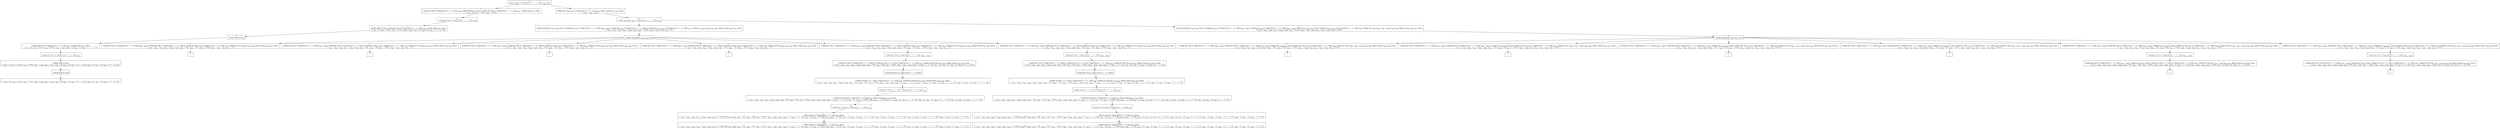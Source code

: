 digraph {
    graph [rankdir=TB
          ,bgcolor=transparent];
    node [shape=box
         ,fillcolor=white
         ,style=filled];
    0 [label=<O <BR/> Memo check (C Triple [[] [] 0 : 1 : 2 : [3]]) v<SUB>790</SUB> Trueo>];
    1 [label=<C <BR/> Unfold get One (C Triple [[] [] 0 : 1 : 2 : [3]]) v<SUB>820</SUB>, Unfold isNil v<SUB>820</SUB> Trueo, Unfold get Two (C Triple [[] [] 0 : 1 : 2 : [3]]) v<SUB>821</SUB>, Unfold isNil v<SUB>821</SUB> Trueo <BR/>  [ v<SUB>790</SUB> &rarr; [], v<SUB>818</SUB> &rarr; Trueo, v<SUB>819</SUB> &rarr; Trueo ] >];
    2 [label=<C <BR/> Unfold one_step v<SUB>822</SUB> (C Triple [[] [] 0 : 1 : 2 : [3]]) v<SUB>824</SUB>, Memo check v<SUB>824</SUB> v<SUB>823</SUB> Trueo <BR/>  [ v<SUB>790</SUB> &rarr; v<SUB>822</SUB> : v<SUB>823</SUB> ] >];
    3 [label=<O <BR/> Unfold get One (C Triple [[] [] 0 : 1 : 2 : [3]]) v<SUB>820</SUB>>];
    4 [label=<C <BR/> Unfold isNil [] Trueo, Unfold get Two (C Triple [[] [] 0 : 1 : 2 : [3]]) v<SUB>821</SUB>, Unfold isNil v<SUB>821</SUB> Trueo <BR/>  [ v<SUB>790</SUB> &rarr; [], v<SUB>818</SUB> &rarr; Trueo, v<SUB>819</SUB> &rarr; Trueo, v<SUB>820</SUB> &rarr; v<SUB>825</SUB>, v<SUB>825</SUB> &rarr; [], v<SUB>826</SUB> &rarr; [], v<SUB>827</SUB> &rarr; 0 : 1 : 2 : [3] ] >];
    5 [label=<O <BR/> Unfold isNil [] Trueo>];
    6 [label=<C <BR/> Unfold get Two (C Triple [[] [] 0 : 1 : 2 : [3]]) v<SUB>821</SUB>, Unfold isNil v<SUB>821</SUB> Trueo <BR/>  [ v<SUB>790</SUB> &rarr; [], v<SUB>818</SUB> &rarr; Trueo, v<SUB>819</SUB> &rarr; Trueo, v<SUB>820</SUB> &rarr; v<SUB>825</SUB>, v<SUB>825</SUB> &rarr; [], v<SUB>826</SUB> &rarr; [], v<SUB>827</SUB> &rarr; 0 : 1 : 2 : [3] ] >];
    7 [label=<O <BR/> Unfold get Two (C Triple [[] [] 0 : 1 : 2 : [3]]) v<SUB>821</SUB>>];
    8 [label=<C <BR/> Unfold isNil [] Trueo <BR/>  [ v<SUB>790</SUB> &rarr; [], v<SUB>818</SUB> &rarr; Trueo, v<SUB>819</SUB> &rarr; Trueo, v<SUB>820</SUB> &rarr; v<SUB>825</SUB>, v<SUB>821</SUB> &rarr; v<SUB>831</SUB>, v<SUB>825</SUB> &rarr; [], v<SUB>826</SUB> &rarr; [], v<SUB>827</SUB> &rarr; 0 : 1 : 2 : [3], v<SUB>830</SUB> &rarr; [], v<SUB>831</SUB> &rarr; [], v<SUB>832</SUB> &rarr; 0 : 1 : 2 : [3] ] >];
    9 [label=<O <BR/> Unfold isNil [] Trueo>];
    10 [label=<S <BR/>  [ v<SUB>790</SUB> &rarr; [], v<SUB>818</SUB> &rarr; Trueo, v<SUB>819</SUB> &rarr; Trueo, v<SUB>820</SUB> &rarr; v<SUB>825</SUB>, v<SUB>821</SUB> &rarr; v<SUB>831</SUB>, v<SUB>825</SUB> &rarr; [], v<SUB>826</SUB> &rarr; [], v<SUB>827</SUB> &rarr; 0 : 1 : 2 : [3], v<SUB>830</SUB> &rarr; [], v<SUB>831</SUB> &rarr; [], v<SUB>832</SUB> &rarr; 0 : 1 : 2 : [3] ] >];
    11 [label=<O <BR/> Unfold one_step v<SUB>822</SUB> (C Triple [[] [] 0 : 1 : 2 : [3]]) v<SUB>824</SUB>>];
    12 [label=<C <BR/> Unfold notEqStick v<SUB>825</SUB> v<SUB>826</SUB> Trueo, Unfold get v<SUB>825</SUB> (C Triple [[] [] 0 : 1 : 2 : [3]]) (v<SUB>829</SUB> : v<SUB>830</SUB>), Unfold get v<SUB>826</SUB> (C Triple [[] [] 0 : 1 : 2 : [3]]) [], Unfold set v<SUB>825</SUB> v<SUB>830</SUB> (C Triple [[] [] 0 : 1 : 2 : [3]]) v<SUB>832</SUB>, Unfold set v<SUB>826</SUB> [v<SUB>829</SUB>] v<SUB>832</SUB> v<SUB>824</SUB>, Memo check v<SUB>824</SUB> v<SUB>823</SUB> Trueo <BR/>  [ v<SUB>790</SUB> &rarr; v<SUB>822</SUB> : v<SUB>823</SUB>, v<SUB>822</SUB> &rarr; (v<SUB>825</SUB>, v<SUB>826</SUB>), v<SUB>827</SUB> &rarr; Trueo, v<SUB>828</SUB> &rarr; v<SUB>829</SUB> : v<SUB>830</SUB>, v<SUB>831</SUB> &rarr; [] ] >];
    13 [label=<C <BR/> Unfold notEqStick v<SUB>825</SUB> v<SUB>826</SUB> Trueo, Unfold get v<SUB>825</SUB> (C Triple [[] [] 0 : 1 : 2 : [3]]) (v<SUB>829</SUB> : v<SUB>830</SUB>), Unfold get v<SUB>826</SUB> (C Triple [[] [] 0 : 1 : 2 : [3]]) (v<SUB>833</SUB> : v<SUB>834</SUB>), Unfold less v<SUB>829</SUB> v<SUB>833</SUB> Trueo, Unfold set v<SUB>825</SUB> v<SUB>830</SUB> (C Triple [[] [] 0 : 1 : 2 : [3]]) v<SUB>836</SUB>, Unfold set v<SUB>826</SUB> (v<SUB>829</SUB> : v<SUB>833</SUB> : v<SUB>834</SUB>) v<SUB>836</SUB> v<SUB>824</SUB>, Memo check v<SUB>824</SUB> v<SUB>823</SUB> Trueo <BR/>  [ v<SUB>790</SUB> &rarr; v<SUB>822</SUB> : v<SUB>823</SUB>, v<SUB>822</SUB> &rarr; (v<SUB>825</SUB>, v<SUB>826</SUB>), v<SUB>827</SUB> &rarr; Trueo, v<SUB>828</SUB> &rarr; v<SUB>829</SUB> : v<SUB>830</SUB>, v<SUB>831</SUB> &rarr; v<SUB>833</SUB> : v<SUB>834</SUB>, v<SUB>835</SUB> &rarr; Trueo ] >];
    14 [label=<O <BR/> Unfold notEqStick v<SUB>825</SUB> v<SUB>826</SUB> Trueo>];
    15 [label=<C <BR/> Unfold get One (C Triple [[] [] 0 : 1 : 2 : [3]]) (v<SUB>829</SUB> : v<SUB>830</SUB>), Unfold get Two (C Triple [[] [] 0 : 1 : 2 : [3]]) [], Unfold set One v<SUB>830</SUB> (C Triple [[] [] 0 : 1 : 2 : [3]]) v<SUB>832</SUB>, Unfold set Two [v<SUB>829</SUB>] v<SUB>832</SUB> v<SUB>824</SUB>, Memo check v<SUB>824</SUB> v<SUB>823</SUB> Trueo <BR/>  [ v<SUB>790</SUB> &rarr; v<SUB>822</SUB> : v<SUB>823</SUB>, v<SUB>822</SUB> &rarr; (v<SUB>825</SUB>, v<SUB>826</SUB>), v<SUB>825</SUB> &rarr; One, v<SUB>826</SUB> &rarr; Two, v<SUB>827</SUB> &rarr; Trueo, v<SUB>828</SUB> &rarr; v<SUB>829</SUB> : v<SUB>830</SUB>, v<SUB>831</SUB> &rarr; [] ] >];
    16 [label=<C <BR/> Unfold get One (C Triple [[] [] 0 : 1 : 2 : [3]]) (v<SUB>829</SUB> : v<SUB>830</SUB>), Unfold get Thr (C Triple [[] [] 0 : 1 : 2 : [3]]) [], Unfold set One v<SUB>830</SUB> (C Triple [[] [] 0 : 1 : 2 : [3]]) v<SUB>832</SUB>, Unfold set Thr [v<SUB>829</SUB>] v<SUB>832</SUB> v<SUB>824</SUB>, Memo check v<SUB>824</SUB> v<SUB>823</SUB> Trueo <BR/>  [ v<SUB>790</SUB> &rarr; v<SUB>822</SUB> : v<SUB>823</SUB>, v<SUB>822</SUB> &rarr; (v<SUB>825</SUB>, v<SUB>826</SUB>), v<SUB>825</SUB> &rarr; One, v<SUB>826</SUB> &rarr; Thr, v<SUB>827</SUB> &rarr; Trueo, v<SUB>828</SUB> &rarr; v<SUB>829</SUB> : v<SUB>830</SUB>, v<SUB>831</SUB> &rarr; [] ] >];
    17 [label=<C <BR/> Unfold get Two (C Triple [[] [] 0 : 1 : 2 : [3]]) (v<SUB>829</SUB> : v<SUB>830</SUB>), Unfold get One (C Triple [[] [] 0 : 1 : 2 : [3]]) [], Unfold set Two v<SUB>830</SUB> (C Triple [[] [] 0 : 1 : 2 : [3]]) v<SUB>832</SUB>, Unfold set One [v<SUB>829</SUB>] v<SUB>832</SUB> v<SUB>824</SUB>, Memo check v<SUB>824</SUB> v<SUB>823</SUB> Trueo <BR/>  [ v<SUB>790</SUB> &rarr; v<SUB>822</SUB> : v<SUB>823</SUB>, v<SUB>822</SUB> &rarr; (v<SUB>825</SUB>, v<SUB>826</SUB>), v<SUB>825</SUB> &rarr; Two, v<SUB>826</SUB> &rarr; One, v<SUB>827</SUB> &rarr; Trueo, v<SUB>828</SUB> &rarr; v<SUB>829</SUB> : v<SUB>830</SUB>, v<SUB>831</SUB> &rarr; [] ] >];
    18 [label=<C <BR/> Unfold get Two (C Triple [[] [] 0 : 1 : 2 : [3]]) (v<SUB>829</SUB> : v<SUB>830</SUB>), Unfold get Thr (C Triple [[] [] 0 : 1 : 2 : [3]]) [], Unfold set Two v<SUB>830</SUB> (C Triple [[] [] 0 : 1 : 2 : [3]]) v<SUB>832</SUB>, Unfold set Thr [v<SUB>829</SUB>] v<SUB>832</SUB> v<SUB>824</SUB>, Memo check v<SUB>824</SUB> v<SUB>823</SUB> Trueo <BR/>  [ v<SUB>790</SUB> &rarr; v<SUB>822</SUB> : v<SUB>823</SUB>, v<SUB>822</SUB> &rarr; (v<SUB>825</SUB>, v<SUB>826</SUB>), v<SUB>825</SUB> &rarr; Two, v<SUB>826</SUB> &rarr; Thr, v<SUB>827</SUB> &rarr; Trueo, v<SUB>828</SUB> &rarr; v<SUB>829</SUB> : v<SUB>830</SUB>, v<SUB>831</SUB> &rarr; [] ] >];
    19 [label=<C <BR/> Unfold get Thr (C Triple [[] [] 0 : 1 : 2 : [3]]) (v<SUB>829</SUB> : v<SUB>830</SUB>), Unfold get One (C Triple [[] [] 0 : 1 : 2 : [3]]) [], Unfold set Thr v<SUB>830</SUB> (C Triple [[] [] 0 : 1 : 2 : [3]]) v<SUB>832</SUB>, Unfold set One [v<SUB>829</SUB>] v<SUB>832</SUB> v<SUB>824</SUB>, Memo check v<SUB>824</SUB> v<SUB>823</SUB> Trueo <BR/>  [ v<SUB>790</SUB> &rarr; v<SUB>822</SUB> : v<SUB>823</SUB>, v<SUB>822</SUB> &rarr; (v<SUB>825</SUB>, v<SUB>826</SUB>), v<SUB>825</SUB> &rarr; Thr, v<SUB>826</SUB> &rarr; One, v<SUB>827</SUB> &rarr; Trueo, v<SUB>828</SUB> &rarr; v<SUB>829</SUB> : v<SUB>830</SUB>, v<SUB>831</SUB> &rarr; [] ] >];
    20 [label=<C <BR/> Unfold get Thr (C Triple [[] [] 0 : 1 : 2 : [3]]) (v<SUB>829</SUB> : v<SUB>830</SUB>), Unfold get Two (C Triple [[] [] 0 : 1 : 2 : [3]]) [], Unfold set Thr v<SUB>830</SUB> (C Triple [[] [] 0 : 1 : 2 : [3]]) v<SUB>832</SUB>, Unfold set Two [v<SUB>829</SUB>] v<SUB>832</SUB> v<SUB>824</SUB>, Memo check v<SUB>824</SUB> v<SUB>823</SUB> Trueo <BR/>  [ v<SUB>790</SUB> &rarr; v<SUB>822</SUB> : v<SUB>823</SUB>, v<SUB>822</SUB> &rarr; (v<SUB>825</SUB>, v<SUB>826</SUB>), v<SUB>825</SUB> &rarr; Thr, v<SUB>826</SUB> &rarr; Two, v<SUB>827</SUB> &rarr; Trueo, v<SUB>828</SUB> &rarr; v<SUB>829</SUB> : v<SUB>830</SUB>, v<SUB>831</SUB> &rarr; [] ] >];
    21 [label=<_|_>];
    22 [label=<_|_>];
    23 [label=<_|_>];
    24 [label=<_|_>];
    25 [label=<O <BR/> Unfold get Thr (C Triple [[] [] 0 : 1 : 2 : [3]]) (v<SUB>829</SUB> : v<SUB>830</SUB>)>];
    26 [label=<C <BR/> Unfold get One (C Triple [[] [] 0 : 1 : 2 : [3]]) [], Unfold set Thr (1 : 2 : [3]) (C Triple [[] [] 0 : 1 : 2 : [3]]) v<SUB>832</SUB>, Unfold set One [0] v<SUB>832</SUB> v<SUB>824</SUB>, Memo check v<SUB>824</SUB> v<SUB>823</SUB> Trueo <BR/>  [ v<SUB>790</SUB> &rarr; v<SUB>822</SUB> : v<SUB>823</SUB>, v<SUB>822</SUB> &rarr; (v<SUB>825</SUB>, v<SUB>826</SUB>), v<SUB>825</SUB> &rarr; Thr, v<SUB>826</SUB> &rarr; One, v<SUB>827</SUB> &rarr; Trueo, v<SUB>828</SUB> &rarr; v<SUB>829</SUB> : v<SUB>830</SUB>, v<SUB>829</SUB> &rarr; 0, v<SUB>830</SUB> &rarr; 1 : 2 : [3], v<SUB>831</SUB> &rarr; [], v<SUB>837</SUB> &rarr; [], v<SUB>838</SUB> &rarr; [], v<SUB>839</SUB> &rarr; 0 : 1 : 2 : [3] ] >];
    27 [label=<O <BR/> Unfold get One (C Triple [[] [] 0 : 1 : 2 : [3]]) []>];
    28 [label=<C <BR/> Unfold set Thr (1 : 2 : [3]) (C Triple [[] [] 0 : 1 : 2 : [3]]) v<SUB>832</SUB>, Unfold set One [0] v<SUB>832</SUB> v<SUB>824</SUB>, Memo check v<SUB>824</SUB> v<SUB>823</SUB> Trueo <BR/>  [ v<SUB>790</SUB> &rarr; v<SUB>822</SUB> : v<SUB>823</SUB>, v<SUB>822</SUB> &rarr; (v<SUB>825</SUB>, v<SUB>826</SUB>), v<SUB>825</SUB> &rarr; Thr, v<SUB>826</SUB> &rarr; One, v<SUB>827</SUB> &rarr; Trueo, v<SUB>828</SUB> &rarr; v<SUB>829</SUB> : v<SUB>830</SUB>, v<SUB>829</SUB> &rarr; 0, v<SUB>830</SUB> &rarr; 1 : 2 : [3], v<SUB>831</SUB> &rarr; [], v<SUB>837</SUB> &rarr; [], v<SUB>838</SUB> &rarr; [], v<SUB>839</SUB> &rarr; 0 : 1 : 2 : [3], v<SUB>840</SUB> &rarr; [], v<SUB>841</SUB> &rarr; [], v<SUB>842</SUB> &rarr; 0 : 1 : 2 : [3] ] >];
    29 [label=<O <BR/> Unfold set Thr (1 : 2 : [3]) (C Triple [[] [] 0 : 1 : 2 : [3]]) v<SUB>832</SUB>>];
    30 [label=<C <BR/> Unfold set One [0] (C Triple [[] [] 1 : 2 : [3]]) v<SUB>824</SUB>, Memo check v<SUB>824</SUB> v<SUB>823</SUB> Trueo <BR/>  [ v<SUB>790</SUB> &rarr; v<SUB>822</SUB> : v<SUB>823</SUB>, v<SUB>822</SUB> &rarr; (v<SUB>825</SUB>, v<SUB>826</SUB>), v<SUB>825</SUB> &rarr; Thr, v<SUB>826</SUB> &rarr; One, v<SUB>827</SUB> &rarr; Trueo, v<SUB>828</SUB> &rarr; v<SUB>829</SUB> : v<SUB>830</SUB>, v<SUB>829</SUB> &rarr; 0, v<SUB>830</SUB> &rarr; 1 : 2 : [3], v<SUB>831</SUB> &rarr; [], v<SUB>832</SUB> &rarr; C Triple [v<SUB>843</SUB> v<SUB>844</SUB> 1 : 2 : [3]], v<SUB>837</SUB> &rarr; [], v<SUB>838</SUB> &rarr; [], v<SUB>839</SUB> &rarr; 0 : 1 : 2 : [3], v<SUB>840</SUB> &rarr; [], v<SUB>841</SUB> &rarr; [], v<SUB>842</SUB> &rarr; 0 : 1 : 2 : [3], v<SUB>843</SUB> &rarr; [], v<SUB>844</SUB> &rarr; [], v<SUB>845</SUB> &rarr; 0 : 1 : 2 : [3] ] >];
    31 [label=<O <BR/> Unfold set One [0] (C Triple [[] [] 1 : 2 : [3]]) v<SUB>824</SUB>>];
    32 [label=<C <BR/> Memo check (C Triple [[0] [] 1 : 2 : [3]]) v<SUB>823</SUB> Trueo <BR/>  [ v<SUB>790</SUB> &rarr; v<SUB>822</SUB> : v<SUB>823</SUB>, v<SUB>822</SUB> &rarr; (v<SUB>825</SUB>, v<SUB>826</SUB>), v<SUB>824</SUB> &rarr; C Triple [[0] v<SUB>847</SUB> v<SUB>848</SUB>], v<SUB>825</SUB> &rarr; Thr, v<SUB>826</SUB> &rarr; One, v<SUB>827</SUB> &rarr; Trueo, v<SUB>828</SUB> &rarr; v<SUB>829</SUB> : v<SUB>830</SUB>, v<SUB>829</SUB> &rarr; 0, v<SUB>830</SUB> &rarr; 1 : 2 : [3], v<SUB>831</SUB> &rarr; [], v<SUB>832</SUB> &rarr; C Triple [v<SUB>843</SUB> v<SUB>844</SUB> 1 : 2 : [3]], v<SUB>837</SUB> &rarr; [], v<SUB>838</SUB> &rarr; [], v<SUB>839</SUB> &rarr; 0 : 1 : 2 : [3], v<SUB>840</SUB> &rarr; [], v<SUB>841</SUB> &rarr; [], v<SUB>842</SUB> &rarr; 0 : 1 : 2 : [3], v<SUB>843</SUB> &rarr; [], v<SUB>844</SUB> &rarr; [], v<SUB>845</SUB> &rarr; 0 : 1 : 2 : [3], v<SUB>846</SUB> &rarr; [], v<SUB>847</SUB> &rarr; [], v<SUB>848</SUB> &rarr; 1 : 2 : [3] ] >];
    33 [label=<Leaf <BR/> Memo check (C Triple [[0] [] 1 : 2 : [3]]) v<SUB>823</SUB> Trueo <BR/>  [ v<SUB>790</SUB> &rarr; v<SUB>822</SUB> : v<SUB>823</SUB>, v<SUB>822</SUB> &rarr; (v<SUB>825</SUB>, v<SUB>826</SUB>), v<SUB>824</SUB> &rarr; C Triple [[0] v<SUB>847</SUB> v<SUB>848</SUB>], v<SUB>825</SUB> &rarr; Thr, v<SUB>826</SUB> &rarr; One, v<SUB>827</SUB> &rarr; Trueo, v<SUB>828</SUB> &rarr; v<SUB>829</SUB> : v<SUB>830</SUB>, v<SUB>829</SUB> &rarr; 0, v<SUB>830</SUB> &rarr; 1 : 2 : [3], v<SUB>831</SUB> &rarr; [], v<SUB>832</SUB> &rarr; C Triple [v<SUB>843</SUB> v<SUB>844</SUB> 1 : 2 : [3]], v<SUB>837</SUB> &rarr; [], v<SUB>838</SUB> &rarr; [], v<SUB>839</SUB> &rarr; 0 : 1 : 2 : [3], v<SUB>840</SUB> &rarr; [], v<SUB>841</SUB> &rarr; [], v<SUB>842</SUB> &rarr; 0 : 1 : 2 : [3], v<SUB>843</SUB> &rarr; [], v<SUB>844</SUB> &rarr; [], v<SUB>845</SUB> &rarr; 0 : 1 : 2 : [3], v<SUB>846</SUB> &rarr; [], v<SUB>847</SUB> &rarr; [], v<SUB>848</SUB> &rarr; 1 : 2 : [3] ] >];
    34 [label=<O <BR/> Unfold get Thr (C Triple [[] [] 0 : 1 : 2 : [3]]) (v<SUB>829</SUB> : v<SUB>830</SUB>)>];
    35 [label=<C <BR/> Unfold get Two (C Triple [[] [] 0 : 1 : 2 : [3]]) [], Unfold set Thr (1 : 2 : [3]) (C Triple [[] [] 0 : 1 : 2 : [3]]) v<SUB>832</SUB>, Unfold set Two [0] v<SUB>832</SUB> v<SUB>824</SUB>, Memo check v<SUB>824</SUB> v<SUB>823</SUB> Trueo <BR/>  [ v<SUB>790</SUB> &rarr; v<SUB>822</SUB> : v<SUB>823</SUB>, v<SUB>822</SUB> &rarr; (v<SUB>825</SUB>, v<SUB>826</SUB>), v<SUB>825</SUB> &rarr; Thr, v<SUB>826</SUB> &rarr; Two, v<SUB>827</SUB> &rarr; Trueo, v<SUB>828</SUB> &rarr; v<SUB>829</SUB> : v<SUB>830</SUB>, v<SUB>829</SUB> &rarr; 0, v<SUB>830</SUB> &rarr; 1 : 2 : [3], v<SUB>831</SUB> &rarr; [], v<SUB>837</SUB> &rarr; [], v<SUB>838</SUB> &rarr; [], v<SUB>839</SUB> &rarr; 0 : 1 : 2 : [3] ] >];
    36 [label=<O <BR/> Unfold get Two (C Triple [[] [] 0 : 1 : 2 : [3]]) []>];
    37 [label=<C <BR/> Unfold set Thr (1 : 2 : [3]) (C Triple [[] [] 0 : 1 : 2 : [3]]) v<SUB>832</SUB>, Unfold set Two [0] v<SUB>832</SUB> v<SUB>824</SUB>, Memo check v<SUB>824</SUB> v<SUB>823</SUB> Trueo <BR/>  [ v<SUB>790</SUB> &rarr; v<SUB>822</SUB> : v<SUB>823</SUB>, v<SUB>822</SUB> &rarr; (v<SUB>825</SUB>, v<SUB>826</SUB>), v<SUB>825</SUB> &rarr; Thr, v<SUB>826</SUB> &rarr; Two, v<SUB>827</SUB> &rarr; Trueo, v<SUB>828</SUB> &rarr; v<SUB>829</SUB> : v<SUB>830</SUB>, v<SUB>829</SUB> &rarr; 0, v<SUB>830</SUB> &rarr; 1 : 2 : [3], v<SUB>831</SUB> &rarr; [], v<SUB>837</SUB> &rarr; [], v<SUB>838</SUB> &rarr; [], v<SUB>839</SUB> &rarr; 0 : 1 : 2 : [3], v<SUB>840</SUB> &rarr; [], v<SUB>841</SUB> &rarr; [], v<SUB>842</SUB> &rarr; 0 : 1 : 2 : [3] ] >];
    38 [label=<O <BR/> Unfold set Thr (1 : 2 : [3]) (C Triple [[] [] 0 : 1 : 2 : [3]]) v<SUB>832</SUB>>];
    39 [label=<C <BR/> Unfold set Two [0] (C Triple [[] [] 1 : 2 : [3]]) v<SUB>824</SUB>, Memo check v<SUB>824</SUB> v<SUB>823</SUB> Trueo <BR/>  [ v<SUB>790</SUB> &rarr; v<SUB>822</SUB> : v<SUB>823</SUB>, v<SUB>822</SUB> &rarr; (v<SUB>825</SUB>, v<SUB>826</SUB>), v<SUB>825</SUB> &rarr; Thr, v<SUB>826</SUB> &rarr; Two, v<SUB>827</SUB> &rarr; Trueo, v<SUB>828</SUB> &rarr; v<SUB>829</SUB> : v<SUB>830</SUB>, v<SUB>829</SUB> &rarr; 0, v<SUB>830</SUB> &rarr; 1 : 2 : [3], v<SUB>831</SUB> &rarr; [], v<SUB>832</SUB> &rarr; C Triple [v<SUB>843</SUB> v<SUB>844</SUB> 1 : 2 : [3]], v<SUB>837</SUB> &rarr; [], v<SUB>838</SUB> &rarr; [], v<SUB>839</SUB> &rarr; 0 : 1 : 2 : [3], v<SUB>840</SUB> &rarr; [], v<SUB>841</SUB> &rarr; [], v<SUB>842</SUB> &rarr; 0 : 1 : 2 : [3], v<SUB>843</SUB> &rarr; [], v<SUB>844</SUB> &rarr; [], v<SUB>845</SUB> &rarr; 0 : 1 : 2 : [3] ] >];
    40 [label=<O <BR/> Unfold set Two [0] (C Triple [[] [] 1 : 2 : [3]]) v<SUB>824</SUB>>];
    41 [label=<C <BR/> Memo check (C Triple [[] [0] 1 : 2 : [3]]) v<SUB>823</SUB> Trueo <BR/>  [ v<SUB>790</SUB> &rarr; v<SUB>822</SUB> : v<SUB>823</SUB>, v<SUB>822</SUB> &rarr; (v<SUB>825</SUB>, v<SUB>826</SUB>), v<SUB>824</SUB> &rarr; C Triple [v<SUB>846</SUB> [0] v<SUB>848</SUB>], v<SUB>825</SUB> &rarr; Thr, v<SUB>826</SUB> &rarr; Two, v<SUB>827</SUB> &rarr; Trueo, v<SUB>828</SUB> &rarr; v<SUB>829</SUB> : v<SUB>830</SUB>, v<SUB>829</SUB> &rarr; 0, v<SUB>830</SUB> &rarr; 1 : 2 : [3], v<SUB>831</SUB> &rarr; [], v<SUB>832</SUB> &rarr; C Triple [v<SUB>843</SUB> v<SUB>844</SUB> 1 : 2 : [3]], v<SUB>837</SUB> &rarr; [], v<SUB>838</SUB> &rarr; [], v<SUB>839</SUB> &rarr; 0 : 1 : 2 : [3], v<SUB>840</SUB> &rarr; [], v<SUB>841</SUB> &rarr; [], v<SUB>842</SUB> &rarr; 0 : 1 : 2 : [3], v<SUB>843</SUB> &rarr; [], v<SUB>844</SUB> &rarr; [], v<SUB>845</SUB> &rarr; 0 : 1 : 2 : [3], v<SUB>846</SUB> &rarr; [], v<SUB>847</SUB> &rarr; [], v<SUB>848</SUB> &rarr; 1 : 2 : [3] ] >];
    42 [label=<Leaf <BR/> Memo check (C Triple [[] [0] 1 : 2 : [3]]) v<SUB>823</SUB> Trueo <BR/>  [ v<SUB>790</SUB> &rarr; v<SUB>822</SUB> : v<SUB>823</SUB>, v<SUB>822</SUB> &rarr; (v<SUB>825</SUB>, v<SUB>826</SUB>), v<SUB>824</SUB> &rarr; C Triple [v<SUB>846</SUB> [0] v<SUB>848</SUB>], v<SUB>825</SUB> &rarr; Thr, v<SUB>826</SUB> &rarr; Two, v<SUB>827</SUB> &rarr; Trueo, v<SUB>828</SUB> &rarr; v<SUB>829</SUB> : v<SUB>830</SUB>, v<SUB>829</SUB> &rarr; 0, v<SUB>830</SUB> &rarr; 1 : 2 : [3], v<SUB>831</SUB> &rarr; [], v<SUB>832</SUB> &rarr; C Triple [v<SUB>843</SUB> v<SUB>844</SUB> 1 : 2 : [3]], v<SUB>837</SUB> &rarr; [], v<SUB>838</SUB> &rarr; [], v<SUB>839</SUB> &rarr; 0 : 1 : 2 : [3], v<SUB>840</SUB> &rarr; [], v<SUB>841</SUB> &rarr; [], v<SUB>842</SUB> &rarr; 0 : 1 : 2 : [3], v<SUB>843</SUB> &rarr; [], v<SUB>844</SUB> &rarr; [], v<SUB>845</SUB> &rarr; 0 : 1 : 2 : [3], v<SUB>846</SUB> &rarr; [], v<SUB>847</SUB> &rarr; [], v<SUB>848</SUB> &rarr; 1 : 2 : [3] ] >];
    43 [label=<O <BR/> Unfold notEqStick v<SUB>825</SUB> v<SUB>826</SUB> Trueo>];
    44 [label=<C <BR/> Unfold get One (C Triple [[] [] 0 : 1 : 2 : [3]]) (v<SUB>829</SUB> : v<SUB>830</SUB>), Unfold get Two (C Triple [[] [] 0 : 1 : 2 : [3]]) (v<SUB>833</SUB> : v<SUB>834</SUB>), Unfold less v<SUB>829</SUB> v<SUB>833</SUB> Trueo, Unfold set One v<SUB>830</SUB> (C Triple [[] [] 0 : 1 : 2 : [3]]) v<SUB>836</SUB>, Unfold set Two (v<SUB>829</SUB> : v<SUB>833</SUB> : v<SUB>834</SUB>) v<SUB>836</SUB> v<SUB>824</SUB>, Memo check v<SUB>824</SUB> v<SUB>823</SUB> Trueo <BR/>  [ v<SUB>790</SUB> &rarr; v<SUB>822</SUB> : v<SUB>823</SUB>, v<SUB>822</SUB> &rarr; (v<SUB>825</SUB>, v<SUB>826</SUB>), v<SUB>825</SUB> &rarr; One, v<SUB>826</SUB> &rarr; Two, v<SUB>827</SUB> &rarr; Trueo, v<SUB>828</SUB> &rarr; v<SUB>829</SUB> : v<SUB>830</SUB>, v<SUB>831</SUB> &rarr; v<SUB>833</SUB> : v<SUB>834</SUB>, v<SUB>835</SUB> &rarr; Trueo ] >];
    45 [label=<C <BR/> Unfold get One (C Triple [[] [] 0 : 1 : 2 : [3]]) (v<SUB>829</SUB> : v<SUB>830</SUB>), Unfold get Thr (C Triple [[] [] 0 : 1 : 2 : [3]]) (v<SUB>833</SUB> : v<SUB>834</SUB>), Unfold less v<SUB>829</SUB> v<SUB>833</SUB> Trueo, Unfold set One v<SUB>830</SUB> (C Triple [[] [] 0 : 1 : 2 : [3]]) v<SUB>836</SUB>, Unfold set Thr (v<SUB>829</SUB> : v<SUB>833</SUB> : v<SUB>834</SUB>) v<SUB>836</SUB> v<SUB>824</SUB>, Memo check v<SUB>824</SUB> v<SUB>823</SUB> Trueo <BR/>  [ v<SUB>790</SUB> &rarr; v<SUB>822</SUB> : v<SUB>823</SUB>, v<SUB>822</SUB> &rarr; (v<SUB>825</SUB>, v<SUB>826</SUB>), v<SUB>825</SUB> &rarr; One, v<SUB>826</SUB> &rarr; Thr, v<SUB>827</SUB> &rarr; Trueo, v<SUB>828</SUB> &rarr; v<SUB>829</SUB> : v<SUB>830</SUB>, v<SUB>831</SUB> &rarr; v<SUB>833</SUB> : v<SUB>834</SUB>, v<SUB>835</SUB> &rarr; Trueo ] >];
    46 [label=<C <BR/> Unfold get Two (C Triple [[] [] 0 : 1 : 2 : [3]]) (v<SUB>829</SUB> : v<SUB>830</SUB>), Unfold get One (C Triple [[] [] 0 : 1 : 2 : [3]]) (v<SUB>833</SUB> : v<SUB>834</SUB>), Unfold less v<SUB>829</SUB> v<SUB>833</SUB> Trueo, Unfold set Two v<SUB>830</SUB> (C Triple [[] [] 0 : 1 : 2 : [3]]) v<SUB>836</SUB>, Unfold set One (v<SUB>829</SUB> : v<SUB>833</SUB> : v<SUB>834</SUB>) v<SUB>836</SUB> v<SUB>824</SUB>, Memo check v<SUB>824</SUB> v<SUB>823</SUB> Trueo <BR/>  [ v<SUB>790</SUB> &rarr; v<SUB>822</SUB> : v<SUB>823</SUB>, v<SUB>822</SUB> &rarr; (v<SUB>825</SUB>, v<SUB>826</SUB>), v<SUB>825</SUB> &rarr; Two, v<SUB>826</SUB> &rarr; One, v<SUB>827</SUB> &rarr; Trueo, v<SUB>828</SUB> &rarr; v<SUB>829</SUB> : v<SUB>830</SUB>, v<SUB>831</SUB> &rarr; v<SUB>833</SUB> : v<SUB>834</SUB>, v<SUB>835</SUB> &rarr; Trueo ] >];
    47 [label=<C <BR/> Unfold get Two (C Triple [[] [] 0 : 1 : 2 : [3]]) (v<SUB>829</SUB> : v<SUB>830</SUB>), Unfold get Thr (C Triple [[] [] 0 : 1 : 2 : [3]]) (v<SUB>833</SUB> : v<SUB>834</SUB>), Unfold less v<SUB>829</SUB> v<SUB>833</SUB> Trueo, Unfold set Two v<SUB>830</SUB> (C Triple [[] [] 0 : 1 : 2 : [3]]) v<SUB>836</SUB>, Unfold set Thr (v<SUB>829</SUB> : v<SUB>833</SUB> : v<SUB>834</SUB>) v<SUB>836</SUB> v<SUB>824</SUB>, Memo check v<SUB>824</SUB> v<SUB>823</SUB> Trueo <BR/>  [ v<SUB>790</SUB> &rarr; v<SUB>822</SUB> : v<SUB>823</SUB>, v<SUB>822</SUB> &rarr; (v<SUB>825</SUB>, v<SUB>826</SUB>), v<SUB>825</SUB> &rarr; Two, v<SUB>826</SUB> &rarr; Thr, v<SUB>827</SUB> &rarr; Trueo, v<SUB>828</SUB> &rarr; v<SUB>829</SUB> : v<SUB>830</SUB>, v<SUB>831</SUB> &rarr; v<SUB>833</SUB> : v<SUB>834</SUB>, v<SUB>835</SUB> &rarr; Trueo ] >];
    48 [label=<C <BR/> Unfold get Thr (C Triple [[] [] 0 : 1 : 2 : [3]]) (v<SUB>829</SUB> : v<SUB>830</SUB>), Unfold get One (C Triple [[] [] 0 : 1 : 2 : [3]]) (v<SUB>833</SUB> : v<SUB>834</SUB>), Unfold less v<SUB>829</SUB> v<SUB>833</SUB> Trueo, Unfold set Thr v<SUB>830</SUB> (C Triple [[] [] 0 : 1 : 2 : [3]]) v<SUB>836</SUB>, Unfold set One (v<SUB>829</SUB> : v<SUB>833</SUB> : v<SUB>834</SUB>) v<SUB>836</SUB> v<SUB>824</SUB>, Memo check v<SUB>824</SUB> v<SUB>823</SUB> Trueo <BR/>  [ v<SUB>790</SUB> &rarr; v<SUB>822</SUB> : v<SUB>823</SUB>, v<SUB>822</SUB> &rarr; (v<SUB>825</SUB>, v<SUB>826</SUB>), v<SUB>825</SUB> &rarr; Thr, v<SUB>826</SUB> &rarr; One, v<SUB>827</SUB> &rarr; Trueo, v<SUB>828</SUB> &rarr; v<SUB>829</SUB> : v<SUB>830</SUB>, v<SUB>831</SUB> &rarr; v<SUB>833</SUB> : v<SUB>834</SUB>, v<SUB>835</SUB> &rarr; Trueo ] >];
    49 [label=<C <BR/> Unfold get Thr (C Triple [[] [] 0 : 1 : 2 : [3]]) (v<SUB>829</SUB> : v<SUB>830</SUB>), Unfold get Two (C Triple [[] [] 0 : 1 : 2 : [3]]) (v<SUB>833</SUB> : v<SUB>834</SUB>), Unfold less v<SUB>829</SUB> v<SUB>833</SUB> Trueo, Unfold set Thr v<SUB>830</SUB> (C Triple [[] [] 0 : 1 : 2 : [3]]) v<SUB>836</SUB>, Unfold set Two (v<SUB>829</SUB> : v<SUB>833</SUB> : v<SUB>834</SUB>) v<SUB>836</SUB> v<SUB>824</SUB>, Memo check v<SUB>824</SUB> v<SUB>823</SUB> Trueo <BR/>  [ v<SUB>790</SUB> &rarr; v<SUB>822</SUB> : v<SUB>823</SUB>, v<SUB>822</SUB> &rarr; (v<SUB>825</SUB>, v<SUB>826</SUB>), v<SUB>825</SUB> &rarr; Thr, v<SUB>826</SUB> &rarr; Two, v<SUB>827</SUB> &rarr; Trueo, v<SUB>828</SUB> &rarr; v<SUB>829</SUB> : v<SUB>830</SUB>, v<SUB>831</SUB> &rarr; v<SUB>833</SUB> : v<SUB>834</SUB>, v<SUB>835</SUB> &rarr; Trueo ] >];
    50 [label=<_|_>];
    51 [label=<_|_>];
    52 [label=<_|_>];
    53 [label=<_|_>];
    54 [label=<O <BR/> Unfold get Thr (C Triple [[] [] 0 : 1 : 2 : [3]]) (v<SUB>829</SUB> : v<SUB>830</SUB>)>];
    55 [label=<C <BR/> Unfold get One (C Triple [[] [] 0 : 1 : 2 : [3]]) (v<SUB>833</SUB> : v<SUB>834</SUB>), Unfold less 0 v<SUB>833</SUB> Trueo, Unfold set Thr (1 : 2 : [3]) (C Triple [[] [] 0 : 1 : 2 : [3]]) v<SUB>836</SUB>, Unfold set One (0 : v<SUB>833</SUB> : v<SUB>834</SUB>) v<SUB>836</SUB> v<SUB>824</SUB>, Memo check v<SUB>824</SUB> v<SUB>823</SUB> Trueo <BR/>  [ v<SUB>790</SUB> &rarr; v<SUB>822</SUB> : v<SUB>823</SUB>, v<SUB>822</SUB> &rarr; (v<SUB>825</SUB>, v<SUB>826</SUB>), v<SUB>825</SUB> &rarr; Thr, v<SUB>826</SUB> &rarr; One, v<SUB>827</SUB> &rarr; Trueo, v<SUB>828</SUB> &rarr; v<SUB>829</SUB> : v<SUB>830</SUB>, v<SUB>829</SUB> &rarr; 0, v<SUB>830</SUB> &rarr; 1 : 2 : [3], v<SUB>831</SUB> &rarr; v<SUB>833</SUB> : v<SUB>834</SUB>, v<SUB>835</SUB> &rarr; Trueo, v<SUB>837</SUB> &rarr; [], v<SUB>838</SUB> &rarr; [], v<SUB>839</SUB> &rarr; 0 : 1 : 2 : [3] ] >];
    56 [label=<_|_>];
    57 [label=<O <BR/> Unfold get Thr (C Triple [[] [] 0 : 1 : 2 : [3]]) (v<SUB>829</SUB> : v<SUB>830</SUB>)>];
    58 [label=<C <BR/> Unfold get Two (C Triple [[] [] 0 : 1 : 2 : [3]]) (v<SUB>833</SUB> : v<SUB>834</SUB>), Unfold less 0 v<SUB>833</SUB> Trueo, Unfold set Thr (1 : 2 : [3]) (C Triple [[] [] 0 : 1 : 2 : [3]]) v<SUB>836</SUB>, Unfold set Two (0 : v<SUB>833</SUB> : v<SUB>834</SUB>) v<SUB>836</SUB> v<SUB>824</SUB>, Memo check v<SUB>824</SUB> v<SUB>823</SUB> Trueo <BR/>  [ v<SUB>790</SUB> &rarr; v<SUB>822</SUB> : v<SUB>823</SUB>, v<SUB>822</SUB> &rarr; (v<SUB>825</SUB>, v<SUB>826</SUB>), v<SUB>825</SUB> &rarr; Thr, v<SUB>826</SUB> &rarr; Two, v<SUB>827</SUB> &rarr; Trueo, v<SUB>828</SUB> &rarr; v<SUB>829</SUB> : v<SUB>830</SUB>, v<SUB>829</SUB> &rarr; 0, v<SUB>830</SUB> &rarr; 1 : 2 : [3], v<SUB>831</SUB> &rarr; v<SUB>833</SUB> : v<SUB>834</SUB>, v<SUB>835</SUB> &rarr; Trueo, v<SUB>837</SUB> &rarr; [], v<SUB>838</SUB> &rarr; [], v<SUB>839</SUB> &rarr; 0 : 1 : 2 : [3] ] >];
    59 [label=<_|_>];
    0 -> 1 [label=""];
    0 -> 2 [label=""];
    1 -> 3 [label=""];
    2 -> 11 [label=""];
    3 -> 4 [label=""];
    4 -> 5 [label=""];
    5 -> 6 [label=""];
    6 -> 7 [label=""];
    7 -> 8 [label=""];
    8 -> 9 [label=""];
    9 -> 10 [label=""];
    11 -> 12 [label=""];
    11 -> 13 [label=""];
    12 -> 14 [label=""];
    13 -> 43 [label=""];
    14 -> 15 [label=""];
    14 -> 16 [label=""];
    14 -> 17 [label=""];
    14 -> 18 [label=""];
    14 -> 19 [label=""];
    14 -> 20 [label=""];
    15 -> 21 [label=""];
    16 -> 22 [label=""];
    17 -> 23 [label=""];
    18 -> 24 [label=""];
    19 -> 25 [label=""];
    20 -> 34 [label=""];
    25 -> 26 [label=""];
    26 -> 27 [label=""];
    27 -> 28 [label=""];
    28 -> 29 [label=""];
    29 -> 30 [label=""];
    30 -> 31 [label=""];
    31 -> 32 [label=""];
    32 -> 33 [label=""];
    34 -> 35 [label=""];
    35 -> 36 [label=""];
    36 -> 37 [label=""];
    37 -> 38 [label=""];
    38 -> 39 [label=""];
    39 -> 40 [label=""];
    40 -> 41 [label=""];
    41 -> 42 [label=""];
    43 -> 44 [label=""];
    43 -> 45 [label=""];
    43 -> 46 [label=""];
    43 -> 47 [label=""];
    43 -> 48 [label=""];
    43 -> 49 [label=""];
    44 -> 50 [label=""];
    45 -> 51 [label=""];
    46 -> 52 [label=""];
    47 -> 53 [label=""];
    48 -> 54 [label=""];
    49 -> 57 [label=""];
    54 -> 55 [label=""];
    55 -> 56 [label=""];
    57 -> 58 [label=""];
    58 -> 59 [label=""];
}